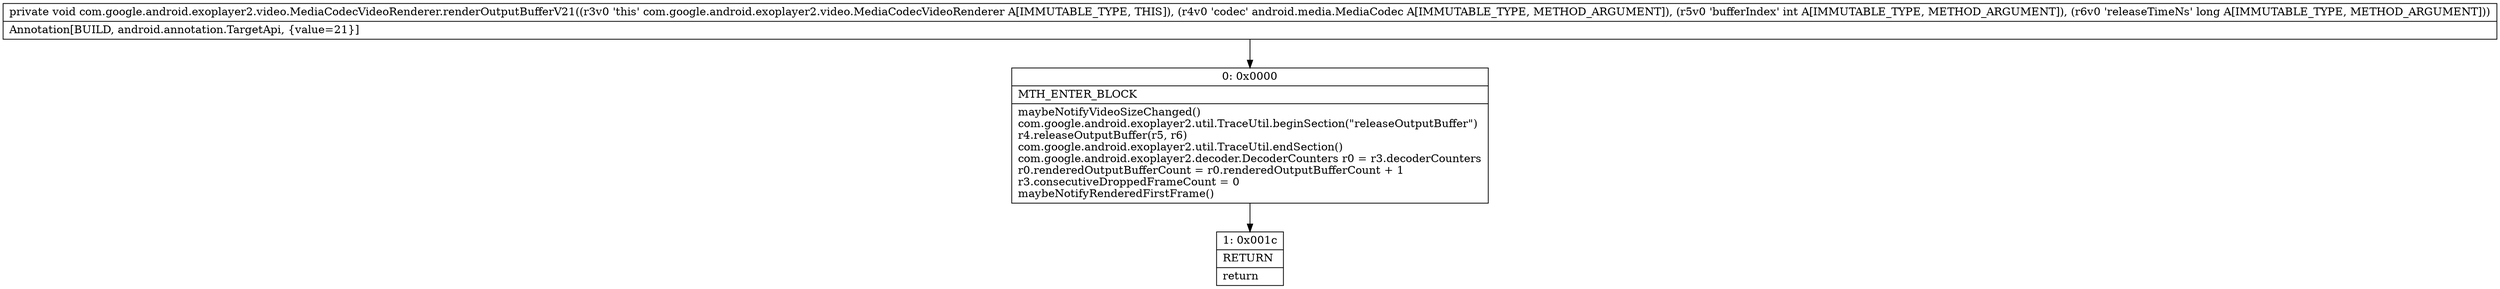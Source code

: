 digraph "CFG forcom.google.android.exoplayer2.video.MediaCodecVideoRenderer.renderOutputBufferV21(Landroid\/media\/MediaCodec;IJ)V" {
Node_0 [shape=record,label="{0\:\ 0x0000|MTH_ENTER_BLOCK\l|maybeNotifyVideoSizeChanged()\lcom.google.android.exoplayer2.util.TraceUtil.beginSection(\"releaseOutputBuffer\")\lr4.releaseOutputBuffer(r5, r6)\lcom.google.android.exoplayer2.util.TraceUtil.endSection()\lcom.google.android.exoplayer2.decoder.DecoderCounters r0 = r3.decoderCounters\lr0.renderedOutputBufferCount = r0.renderedOutputBufferCount + 1\lr3.consecutiveDroppedFrameCount = 0\lmaybeNotifyRenderedFirstFrame()\l}"];
Node_1 [shape=record,label="{1\:\ 0x001c|RETURN\l|return\l}"];
MethodNode[shape=record,label="{private void com.google.android.exoplayer2.video.MediaCodecVideoRenderer.renderOutputBufferV21((r3v0 'this' com.google.android.exoplayer2.video.MediaCodecVideoRenderer A[IMMUTABLE_TYPE, THIS]), (r4v0 'codec' android.media.MediaCodec A[IMMUTABLE_TYPE, METHOD_ARGUMENT]), (r5v0 'bufferIndex' int A[IMMUTABLE_TYPE, METHOD_ARGUMENT]), (r6v0 'releaseTimeNs' long A[IMMUTABLE_TYPE, METHOD_ARGUMENT]))  | Annotation[BUILD, android.annotation.TargetApi, \{value=21\}]\l}"];
MethodNode -> Node_0;
Node_0 -> Node_1;
}

